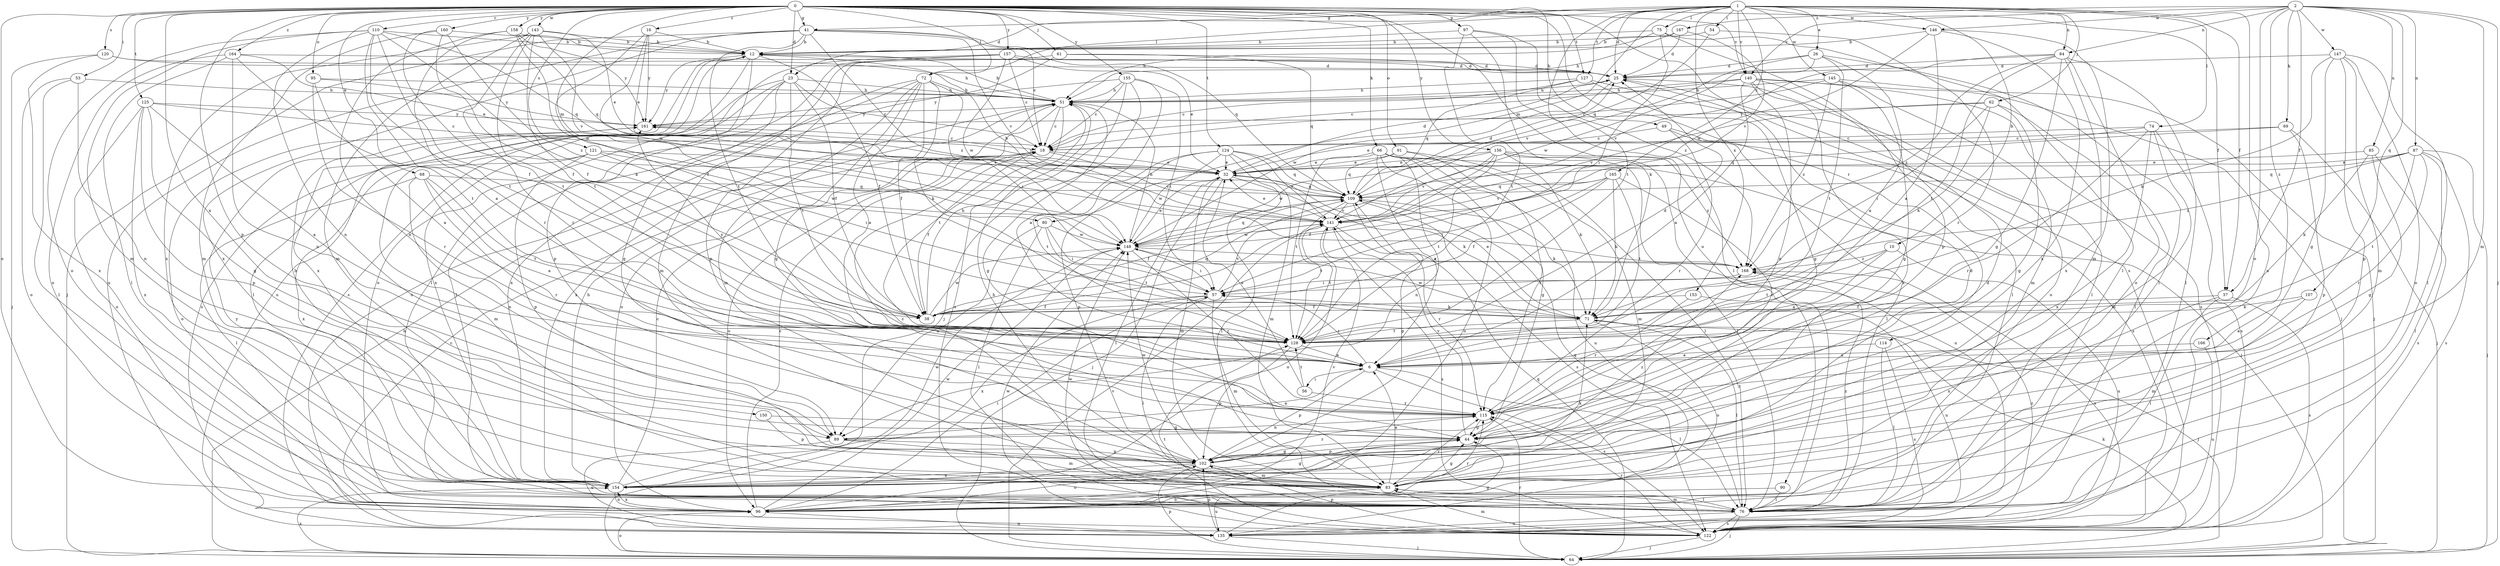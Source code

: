 strict digraph  {
0;
1;
2;
6;
10;
12;
16;
18;
23;
25;
26;
32;
37;
38;
41;
44;
49;
51;
53;
54;
56;
57;
61;
62;
64;
66;
68;
69;
71;
72;
74;
75;
76;
80;
83;
84;
85;
87;
89;
90;
91;
95;
96;
97;
102;
107;
109;
110;
114;
115;
120;
121;
122;
124;
125;
127;
128;
135;
140;
141;
143;
145;
146;
147;
148;
150;
153;
154;
155;
156;
157;
158;
160;
161;
164;
165;
166;
167;
168;
0 -> 16  [label=c];
0 -> 23  [label=d];
0 -> 37  [label=f];
0 -> 41  [label=g];
0 -> 49  [label=h];
0 -> 53  [label=i];
0 -> 61  [label=j];
0 -> 66  [label=k];
0 -> 68  [label=k];
0 -> 72  [label=l];
0 -> 80  [label=m];
0 -> 90  [label=o];
0 -> 91  [label=o];
0 -> 95  [label=o];
0 -> 96  [label=o];
0 -> 97  [label=p];
0 -> 102  [label=p];
0 -> 110  [label=r];
0 -> 114  [label=r];
0 -> 120  [label=s];
0 -> 121  [label=s];
0 -> 122  [label=s];
0 -> 124  [label=t];
0 -> 125  [label=t];
0 -> 127  [label=t];
0 -> 140  [label=v];
0 -> 143  [label=w];
0 -> 150  [label=x];
0 -> 155  [label=y];
0 -> 156  [label=y];
0 -> 157  [label=y];
0 -> 158  [label=y];
0 -> 160  [label=y];
0 -> 164  [label=z];
1 -> 10  [label=b];
1 -> 23  [label=d];
1 -> 25  [label=d];
1 -> 26  [label=e];
1 -> 37  [label=f];
1 -> 41  [label=g];
1 -> 54  [label=i];
1 -> 62  [label=j];
1 -> 72  [label=l];
1 -> 74  [label=l];
1 -> 75  [label=l];
1 -> 80  [label=m];
1 -> 84  [label=n];
1 -> 127  [label=t];
1 -> 128  [label=t];
1 -> 135  [label=u];
1 -> 140  [label=v];
1 -> 145  [label=w];
1 -> 146  [label=w];
1 -> 153  [label=x];
1 -> 165  [label=z];
2 -> 37  [label=f];
2 -> 64  [label=j];
2 -> 69  [label=k];
2 -> 83  [label=m];
2 -> 84  [label=n];
2 -> 85  [label=n];
2 -> 87  [label=n];
2 -> 96  [label=o];
2 -> 107  [label=q];
2 -> 140  [label=v];
2 -> 146  [label=w];
2 -> 147  [label=w];
2 -> 166  [label=z];
2 -> 167  [label=z];
6 -> 56  [label=i];
6 -> 57  [label=i];
6 -> 76  [label=l];
6 -> 102  [label=p];
6 -> 122  [label=s];
10 -> 6  [label=a];
10 -> 128  [label=t];
10 -> 135  [label=u];
10 -> 168  [label=z];
12 -> 25  [label=d];
12 -> 38  [label=f];
12 -> 102  [label=p];
12 -> 122  [label=s];
12 -> 135  [label=u];
12 -> 154  [label=x];
12 -> 161  [label=y];
16 -> 12  [label=b];
16 -> 32  [label=e];
16 -> 38  [label=f];
16 -> 148  [label=w];
16 -> 161  [label=y];
18 -> 32  [label=e];
18 -> 38  [label=f];
18 -> 96  [label=o];
18 -> 141  [label=v];
23 -> 18  [label=c];
23 -> 38  [label=f];
23 -> 44  [label=g];
23 -> 51  [label=h];
23 -> 76  [label=l];
23 -> 122  [label=s];
23 -> 128  [label=t];
23 -> 154  [label=x];
25 -> 51  [label=h];
25 -> 96  [label=o];
25 -> 148  [label=w];
26 -> 6  [label=a];
26 -> 25  [label=d];
26 -> 76  [label=l];
26 -> 128  [label=t];
26 -> 141  [label=v];
26 -> 148  [label=w];
32 -> 25  [label=d];
32 -> 64  [label=j];
32 -> 71  [label=k];
32 -> 76  [label=l];
32 -> 83  [label=m];
32 -> 109  [label=q];
32 -> 161  [label=y];
37 -> 38  [label=f];
37 -> 76  [label=l];
37 -> 122  [label=s];
37 -> 154  [label=x];
38 -> 51  [label=h];
38 -> 109  [label=q];
38 -> 148  [label=w];
41 -> 12  [label=b];
41 -> 18  [label=c];
41 -> 64  [label=j];
41 -> 109  [label=q];
41 -> 128  [label=t];
41 -> 135  [label=u];
41 -> 141  [label=v];
41 -> 154  [label=x];
41 -> 168  [label=z];
44 -> 102  [label=p];
44 -> 141  [label=v];
49 -> 18  [label=c];
49 -> 76  [label=l];
49 -> 115  [label=r];
49 -> 122  [label=s];
51 -> 12  [label=b];
51 -> 18  [label=c];
51 -> 44  [label=g];
51 -> 96  [label=o];
51 -> 128  [label=t];
51 -> 154  [label=x];
51 -> 161  [label=y];
53 -> 51  [label=h];
53 -> 76  [label=l];
53 -> 89  [label=n];
53 -> 96  [label=o];
54 -> 12  [label=b];
54 -> 109  [label=q];
54 -> 115  [label=r];
56 -> 32  [label=e];
56 -> 115  [label=r];
56 -> 128  [label=t];
57 -> 38  [label=f];
57 -> 71  [label=k];
57 -> 76  [label=l];
57 -> 83  [label=m];
57 -> 141  [label=v];
57 -> 154  [label=x];
61 -> 25  [label=d];
61 -> 102  [label=p];
61 -> 109  [label=q];
61 -> 135  [label=u];
62 -> 44  [label=g];
62 -> 57  [label=i];
62 -> 71  [label=k];
62 -> 76  [label=l];
62 -> 141  [label=v];
62 -> 161  [label=y];
64 -> 51  [label=h];
64 -> 71  [label=k];
64 -> 96  [label=o];
64 -> 102  [label=p];
64 -> 109  [label=q];
64 -> 115  [label=r];
64 -> 141  [label=v];
64 -> 154  [label=x];
66 -> 6  [label=a];
66 -> 32  [label=e];
66 -> 44  [label=g];
66 -> 64  [label=j];
66 -> 83  [label=m];
66 -> 89  [label=n];
66 -> 96  [label=o];
66 -> 128  [label=t];
66 -> 135  [label=u];
68 -> 6  [label=a];
68 -> 76  [label=l];
68 -> 89  [label=n];
68 -> 109  [label=q];
68 -> 115  [label=r];
68 -> 128  [label=t];
69 -> 18  [label=c];
69 -> 64  [label=j];
69 -> 102  [label=p];
69 -> 109  [label=q];
71 -> 32  [label=e];
71 -> 64  [label=j];
71 -> 76  [label=l];
71 -> 96  [label=o];
71 -> 128  [label=t];
71 -> 148  [label=w];
72 -> 6  [label=a];
72 -> 38  [label=f];
72 -> 44  [label=g];
72 -> 51  [label=h];
72 -> 57  [label=i];
72 -> 71  [label=k];
72 -> 76  [label=l];
72 -> 83  [label=m];
72 -> 154  [label=x];
74 -> 18  [label=c];
74 -> 32  [label=e];
74 -> 83  [label=m];
74 -> 115  [label=r];
74 -> 122  [label=s];
74 -> 154  [label=x];
75 -> 12  [label=b];
75 -> 51  [label=h];
75 -> 57  [label=i];
75 -> 76  [label=l];
75 -> 102  [label=p];
76 -> 64  [label=j];
76 -> 83  [label=m];
76 -> 109  [label=q];
76 -> 122  [label=s];
76 -> 135  [label=u];
76 -> 148  [label=w];
76 -> 161  [label=y];
76 -> 168  [label=z];
80 -> 57  [label=i];
80 -> 76  [label=l];
80 -> 89  [label=n];
80 -> 128  [label=t];
80 -> 148  [label=w];
83 -> 6  [label=a];
83 -> 18  [label=c];
83 -> 25  [label=d];
83 -> 44  [label=g];
83 -> 51  [label=h];
83 -> 76  [label=l];
83 -> 115  [label=r];
83 -> 135  [label=u];
84 -> 25  [label=d];
84 -> 44  [label=g];
84 -> 76  [label=l];
84 -> 96  [label=o];
84 -> 128  [label=t];
84 -> 141  [label=v];
84 -> 154  [label=x];
84 -> 168  [label=z];
85 -> 32  [label=e];
85 -> 44  [label=g];
85 -> 71  [label=k];
85 -> 122  [label=s];
87 -> 32  [label=e];
87 -> 64  [label=j];
87 -> 76  [label=l];
87 -> 109  [label=q];
87 -> 115  [label=r];
87 -> 122  [label=s];
87 -> 128  [label=t];
87 -> 168  [label=z];
89 -> 6  [label=a];
89 -> 83  [label=m];
89 -> 102  [label=p];
89 -> 135  [label=u];
90 -> 76  [label=l];
90 -> 96  [label=o];
91 -> 32  [label=e];
91 -> 76  [label=l];
91 -> 109  [label=q];
91 -> 115  [label=r];
95 -> 6  [label=a];
95 -> 51  [label=h];
95 -> 115  [label=r];
95 -> 161  [label=y];
96 -> 18  [label=c];
96 -> 57  [label=i];
96 -> 115  [label=r];
96 -> 135  [label=u];
96 -> 141  [label=v];
96 -> 148  [label=w];
96 -> 154  [label=x];
97 -> 12  [label=b];
97 -> 71  [label=k];
97 -> 76  [label=l];
97 -> 128  [label=t];
97 -> 168  [label=z];
102 -> 25  [label=d];
102 -> 44  [label=g];
102 -> 83  [label=m];
102 -> 96  [label=o];
102 -> 115  [label=r];
102 -> 148  [label=w];
102 -> 154  [label=x];
102 -> 168  [label=z];
107 -> 6  [label=a];
107 -> 71  [label=k];
107 -> 83  [label=m];
109 -> 25  [label=d];
109 -> 38  [label=f];
109 -> 71  [label=k];
109 -> 102  [label=p];
109 -> 122  [label=s];
109 -> 128  [label=t];
109 -> 141  [label=v];
110 -> 6  [label=a];
110 -> 12  [label=b];
110 -> 38  [label=f];
110 -> 71  [label=k];
110 -> 83  [label=m];
110 -> 89  [label=n];
110 -> 96  [label=o];
110 -> 109  [label=q];
110 -> 128  [label=t];
114 -> 6  [label=a];
114 -> 76  [label=l];
114 -> 122  [label=s];
115 -> 44  [label=g];
115 -> 89  [label=n];
120 -> 25  [label=d];
120 -> 51  [label=h];
120 -> 64  [label=j];
120 -> 154  [label=x];
121 -> 32  [label=e];
121 -> 57  [label=i];
121 -> 83  [label=m];
121 -> 102  [label=p];
121 -> 148  [label=w];
121 -> 154  [label=x];
122 -> 64  [label=j];
122 -> 83  [label=m];
122 -> 102  [label=p];
122 -> 115  [label=r];
122 -> 128  [label=t];
122 -> 148  [label=w];
122 -> 168  [label=z];
124 -> 32  [label=e];
124 -> 76  [label=l];
124 -> 83  [label=m];
124 -> 102  [label=p];
124 -> 109  [label=q];
124 -> 128  [label=t];
124 -> 141  [label=v];
124 -> 148  [label=w];
125 -> 6  [label=a];
125 -> 18  [label=c];
125 -> 44  [label=g];
125 -> 96  [label=o];
125 -> 102  [label=p];
125 -> 154  [label=x];
125 -> 161  [label=y];
127 -> 18  [label=c];
127 -> 44  [label=g];
127 -> 51  [label=h];
127 -> 76  [label=l];
127 -> 109  [label=q];
128 -> 6  [label=a];
128 -> 25  [label=d];
128 -> 102  [label=p];
128 -> 161  [label=y];
135 -> 18  [label=c];
135 -> 44  [label=g];
135 -> 64  [label=j];
135 -> 102  [label=p];
140 -> 6  [label=a];
140 -> 18  [label=c];
140 -> 51  [label=h];
140 -> 64  [label=j];
140 -> 76  [label=l];
140 -> 89  [label=n];
140 -> 122  [label=s];
140 -> 154  [label=x];
141 -> 12  [label=b];
141 -> 32  [label=e];
141 -> 96  [label=o];
141 -> 115  [label=r];
141 -> 122  [label=s];
141 -> 128  [label=t];
141 -> 148  [label=w];
143 -> 12  [label=b];
143 -> 32  [label=e];
143 -> 38  [label=f];
143 -> 83  [label=m];
143 -> 115  [label=r];
143 -> 128  [label=t];
143 -> 141  [label=v];
143 -> 154  [label=x];
145 -> 18  [label=c];
145 -> 44  [label=g];
145 -> 51  [label=h];
145 -> 64  [label=j];
145 -> 83  [label=m];
145 -> 168  [label=z];
146 -> 6  [label=a];
146 -> 12  [label=b];
146 -> 83  [label=m];
146 -> 148  [label=w];
146 -> 154  [label=x];
147 -> 25  [label=d];
147 -> 44  [label=g];
147 -> 71  [label=k];
147 -> 76  [label=l];
147 -> 83  [label=m];
147 -> 96  [label=o];
147 -> 102  [label=p];
148 -> 32  [label=e];
148 -> 51  [label=h];
148 -> 57  [label=i];
148 -> 109  [label=q];
148 -> 115  [label=r];
148 -> 168  [label=z];
150 -> 44  [label=g];
150 -> 102  [label=p];
153 -> 38  [label=f];
153 -> 115  [label=r];
153 -> 135  [label=u];
154 -> 12  [label=b];
154 -> 18  [label=c];
154 -> 44  [label=g];
154 -> 51  [label=h];
154 -> 71  [label=k];
154 -> 96  [label=o];
154 -> 148  [label=w];
155 -> 6  [label=a];
155 -> 18  [label=c];
155 -> 51  [label=h];
155 -> 57  [label=i];
155 -> 64  [label=j];
155 -> 122  [label=s];
155 -> 161  [label=y];
156 -> 32  [label=e];
156 -> 38  [label=f];
156 -> 71  [label=k];
156 -> 76  [label=l];
156 -> 128  [label=t];
156 -> 135  [label=u];
156 -> 141  [label=v];
156 -> 148  [label=w];
156 -> 168  [label=z];
157 -> 18  [label=c];
157 -> 25  [label=d];
157 -> 32  [label=e];
157 -> 76  [label=l];
157 -> 83  [label=m];
157 -> 96  [label=o];
157 -> 148  [label=w];
158 -> 12  [label=b];
158 -> 89  [label=n];
158 -> 109  [label=q];
158 -> 115  [label=r];
158 -> 148  [label=w];
158 -> 161  [label=y];
160 -> 12  [label=b];
160 -> 38  [label=f];
160 -> 83  [label=m];
160 -> 128  [label=t];
160 -> 168  [label=z];
161 -> 18  [label=c];
161 -> 96  [label=o];
164 -> 25  [label=d];
164 -> 32  [label=e];
164 -> 76  [label=l];
164 -> 89  [label=n];
164 -> 96  [label=o];
164 -> 128  [label=t];
165 -> 38  [label=f];
165 -> 57  [label=i];
165 -> 71  [label=k];
165 -> 109  [label=q];
165 -> 115  [label=r];
165 -> 128  [label=t];
165 -> 141  [label=v];
166 -> 6  [label=a];
166 -> 135  [label=u];
167 -> 12  [label=b];
167 -> 25  [label=d];
167 -> 51  [label=h];
167 -> 141  [label=v];
168 -> 57  [label=i];
168 -> 122  [label=s];
}
